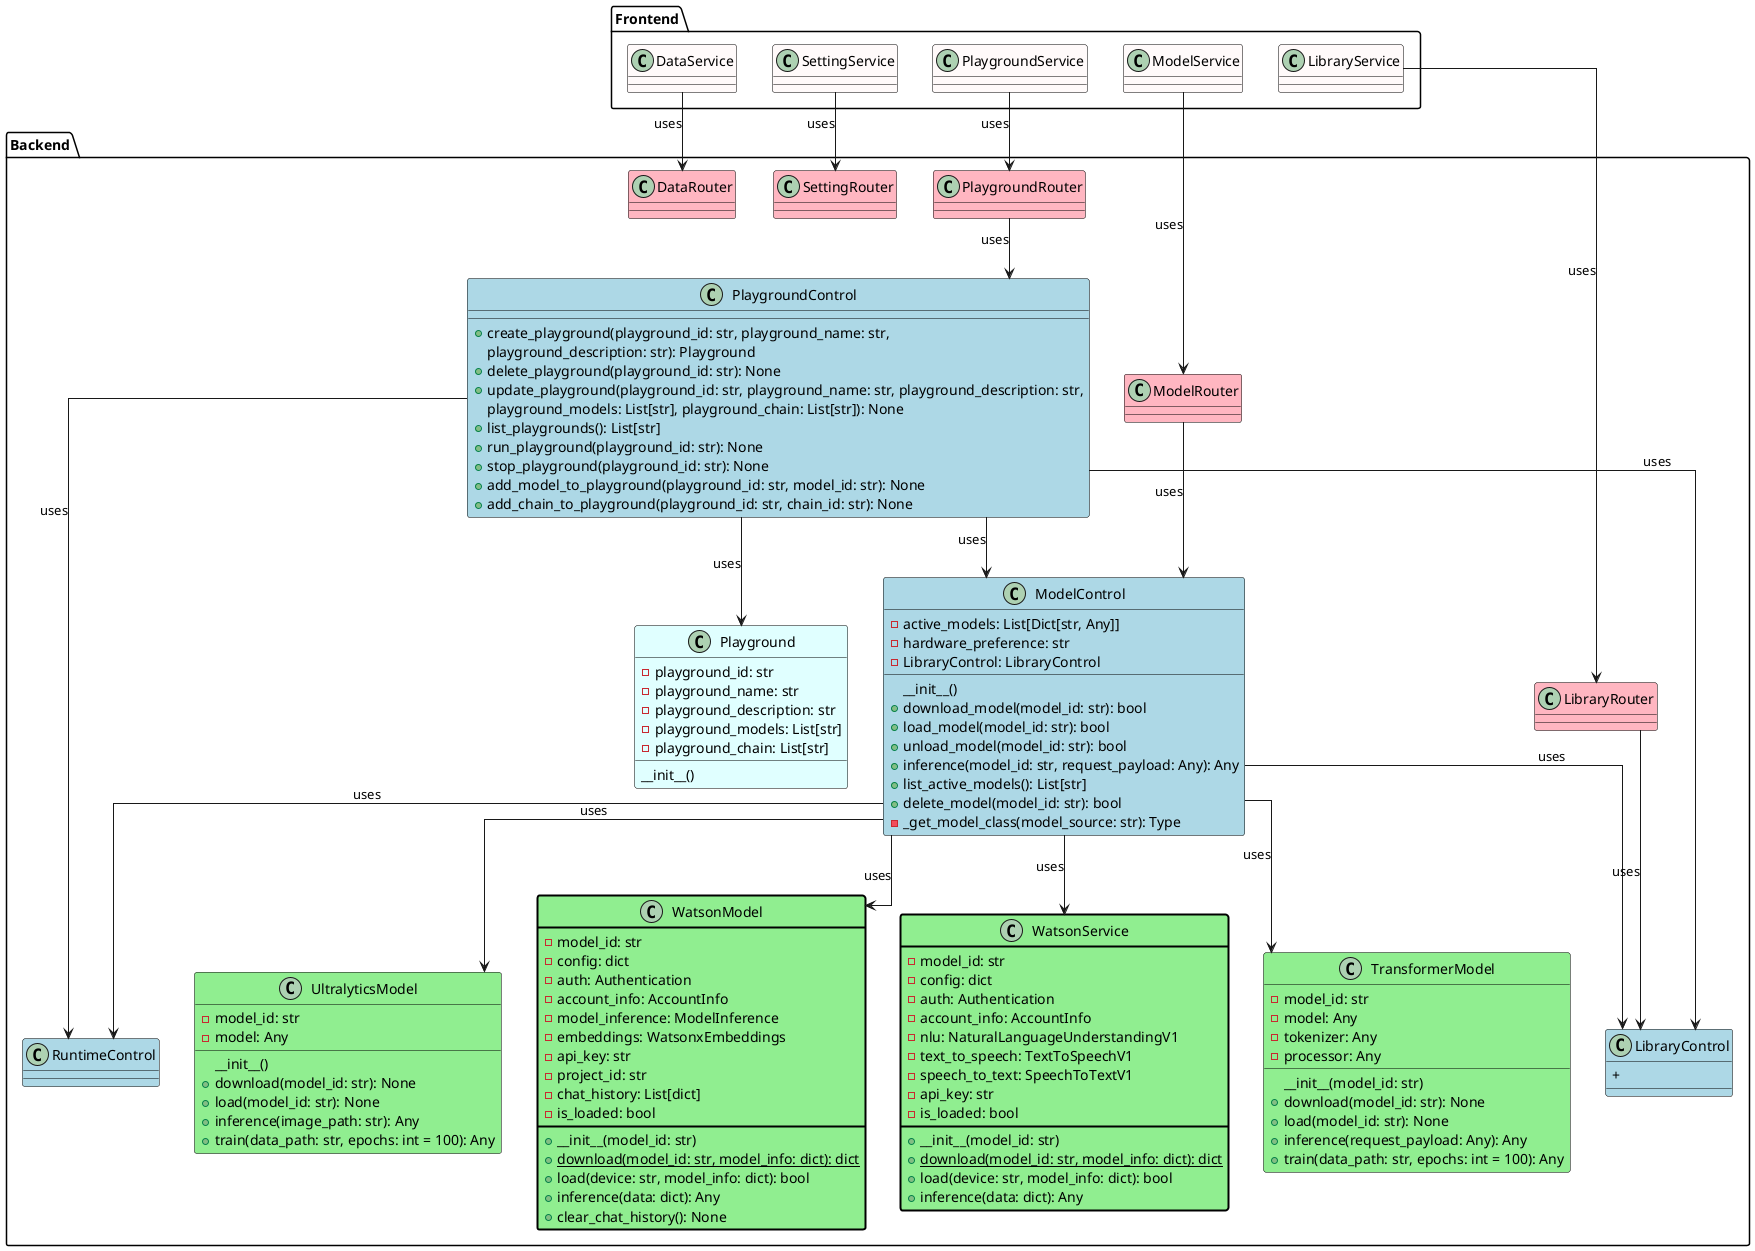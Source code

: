 @startuml Ai Islands
skinparam class {
    BackgroundColor Snow
    BorderColor Black
    FontName Arial
    FontColor Black
    FontStyle Normal
    ArrowThickness 1
}
skinparam linetype ortho
!define RECTANGLE class


' RECTANGLE FastAPI {
' }

package "Backend" {
    RECTANGLE LibraryControl  #LightBlue {
        + 
    }

    RECTANGLE PlaygroundControl  #LightBlue {

        + create_playground(playground_id: str, playground_name: str, 
        playground_description: str): Playground
        + delete_playground(playground_id: str): None
        + update_playground(playground_id: str, playground_name: str, playground_description: str, 
        playground_models: List[str], playground_chain: List[str]): None
        + list_playgrounds(): List[str]
        + run_playground(playground_id: str): None
        + stop_playground(playground_id: str): None
        + add_model_to_playground(playground_id: str, model_id: str): None
        + add_chain_to_playground(playground_id: str, chain_id: str): None
    }

    RECTANGLE ModelControl  #LightBlue {
        - active_models: List[Dict[str, Any]]
        - hardware_preference: str
        - LibraryControl: LibraryControl
        __init__()
        + download_model(model_id: str): bool
        + load_model(model_id: str): bool
        + unload_model(model_id: str): bool
        + inference(model_id: str, request_payload: Any): Any
        + list_active_models(): List[str]
        + delete_model(model_id: str): bool
        - _get_model_class(model_source: str): Type
    }

    RECTANGLE TransformerModel  #LightGreen {
        - model_id: str
        - model: Any
        - tokenizer: Any
        - processor: Any
        __init__(model_id: str)
        + download(model_id: str): None
        + load(model_id: str): None
        + inference(request_payload: Any): Any
        + train(data_path: str, epochs: int = 100): Any
    }

    RECTANGLE UltralyticsModel  #LightGreen {
        - model_id: str
        - model: Any
        __init__()
        + download(model_id: str): None
        + load(model_id: str): None
        + inference(image_path: str): Any
        + train(data_path: str, epochs: int = 100): Any
    }

    RECTANGLE WatsonModel  #LightGreen;line.bold {
        - model_id: str
        - config: dict
        - auth: Authentication
        - account_info: AccountInfo
        - model_inference: ModelInference
        - embeddings: WatsonxEmbeddings
        - api_key: str
        - project_id: str
        - chat_history: List[dict]
        - is_loaded: bool
        + __init__(model_id: str)
        + {static} download(model_id: str, model_info: dict): dict
        + load(device: str, model_info: dict): bool
        + inference(data: dict): Any
        + clear_chat_history(): None
    }

    RECTANGLE WatsonService  #LightGreen;line.bold {
        - model_id: str
        - config: dict
        - auth: Authentication
        - account_info: AccountInfo
        - nlu: NaturalLanguageUnderstandingV1
        - text_to_speech: TextToSpeechV1
        - speech_to_text: SpeechToTextV1
        - api_key: str
        - is_loaded: bool
        + __init__(model_id: str)
        + {static} download(model_id: str, model_info: dict): dict
        + load(device: str, model_info: dict): bool
        + inference(data: dict): Any
    }

    RECTANGLE Playground  #LightCyan {
        - playground_id: str
        - playground_name: str
        - playground_description: str
        - playground_models: List[str]
        - playground_chain: List[str]
        __init__()
    }

    RECTANGLE RuntimeControl  #LightBlue{

    }

    RECTANGLE ModelRouter  #LightPink{

    }

    RECTANGLE PlaygroundRouter #LightPink {

    }

    RECTANGLE SettingRouter  #LightPink {

    }

    RECTANGLE DataRouter  #LightPink {

    }
    RECTANGLE LibraryRouter  #LightPink {

    }
}

ModelControl --> TransformerModel : uses
ModelControl --> UltralyticsModel : uses
ModelControl --> WatsonModel : uses
ModelControl --> WatsonService : uses
ModelControl --> LibraryControl : uses
ModelControl --> RuntimeControl : uses

PlaygroundControl --> Playground : uses
PlaygroundControl --> ModelControl : uses
PlaygroundControl --> LibraryControl : uses
PlaygroundControl --> RuntimeControl : uses

ModelRouter --> ModelControl: uses
PlaygroundRouter --> PlaygroundControl: uses
LibraryRouter --> LibraryControl: uses


package "Frontend" {
    RECTANGLE LibraryService {

    }

    RECTANGLE PlaygroundService {

    }

    RECTANGLE ModelService {

    }
    RECTANGLE DataService {

    }
    RECTANGLE SettingService {

    }
}

LibraryService --> LibraryRouter : uses
PlaygroundService --> PlaygroundRouter : uses
ModelService --> ModelRouter : uses
DataService --> DataRouter : uses
SettingService --> SettingRouter : uses



' FastAPI --> PlaygroundControl : uses
' FastAPI --> LibraryControl : uses
' FastAPI --> ModelControl : uses
@enduml